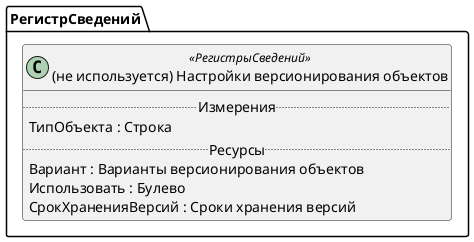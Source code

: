 ﻿@startuml УдалитьНастройкиВерсионированияОбъектов
'!include templates.wsd
'..\include templates.wsd
class РегистрСведений.УдалитьНастройкиВерсионированияОбъектов as "(не используется) Настройки версионирования объектов" <<РегистрыСведений>>
{
..Измерения..
ТипОбъекта : Строка
..Ресурсы..
Вариант : Варианты версионирования объектов
Использовать : Булево
СрокХраненияВерсий : Сроки хранения версий
}
@enduml

